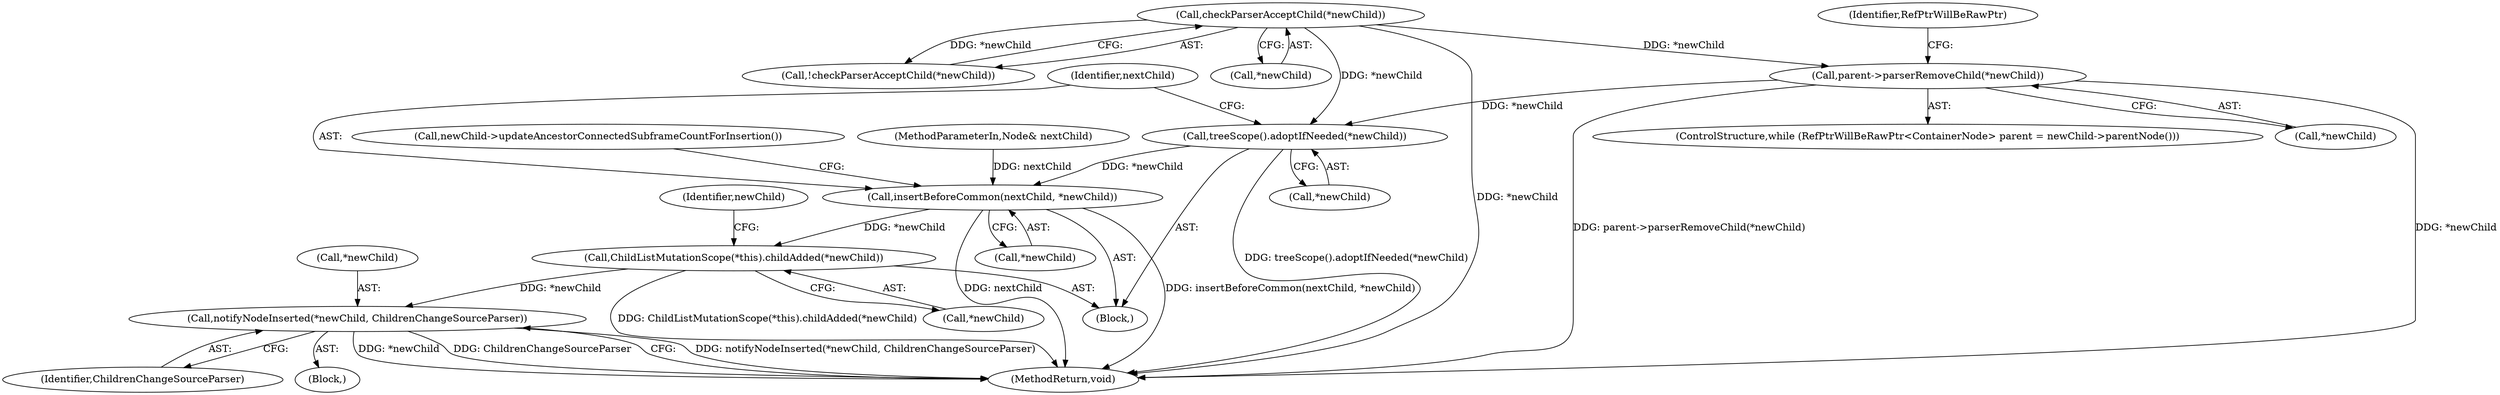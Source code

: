 digraph "0_Chrome_c71a21e6dda9025c2bf823c5aab791c2ae8cdfc2@API" {
"1000143" [label="(Call,parent->parserRemoveChild(*newChild))"];
"1000130" [label="(Call,checkParserAcceptChild(*newChild))"];
"1000161" [label="(Call,treeScope().adoptIfNeeded(*newChild))"];
"1000164" [label="(Call,insertBeforeCommon(nextChild, *newChild))"];
"1000169" [label="(Call,ChildListMutationScope(*this).childAdded(*newChild))"];
"1000172" [label="(Call,notifyNodeInserted(*newChild, ChildrenChangeSourceParser))"];
"1000166" [label="(Call,*newChild)"];
"1000175" [label="(Identifier,ChildrenChangeSourceParser)"];
"1000130" [label="(Call,checkParserAcceptChild(*newChild))"];
"1000143" [label="(Call,parent->parserRemoveChild(*newChild))"];
"1000104" [label="(Block,)"];
"1000165" [label="(Identifier,nextChild)"];
"1000161" [label="(Call,treeScope().adoptIfNeeded(*newChild))"];
"1000164" [label="(Call,insertBeforeCommon(nextChild, *newChild))"];
"1000138" [label="(Identifier,RefPtrWillBeRawPtr)"];
"1000135" [label="(ControlStructure,while (RefPtrWillBeRawPtr<ContainerNode> parent = newChild->parentNode()))"];
"1000169" [label="(Call,ChildListMutationScope(*this).childAdded(*newChild))"];
"1000129" [label="(Call,!checkParserAcceptChild(*newChild))"];
"1000131" [label="(Call,*newChild)"];
"1000162" [label="(Call,*newChild)"];
"1000168" [label="(Call,newChild->updateAncestorConnectedSubframeCountForInsertion())"];
"1000103" [label="(MethodParameterIn,Node& nextChild)"];
"1000176" [label="(MethodReturn,void)"];
"1000170" [label="(Call,*newChild)"];
"1000174" [label="(Identifier,newChild)"];
"1000173" [label="(Call,*newChild)"];
"1000158" [label="(Block,)"];
"1000172" [label="(Call,notifyNodeInserted(*newChild, ChildrenChangeSourceParser))"];
"1000144" [label="(Call,*newChild)"];
"1000143" -> "1000135"  [label="AST: "];
"1000143" -> "1000144"  [label="CFG: "];
"1000144" -> "1000143"  [label="AST: "];
"1000138" -> "1000143"  [label="CFG: "];
"1000143" -> "1000176"  [label="DDG: *newChild"];
"1000143" -> "1000176"  [label="DDG: parent->parserRemoveChild(*newChild)"];
"1000130" -> "1000143"  [label="DDG: *newChild"];
"1000143" -> "1000161"  [label="DDG: *newChild"];
"1000130" -> "1000129"  [label="AST: "];
"1000130" -> "1000131"  [label="CFG: "];
"1000131" -> "1000130"  [label="AST: "];
"1000129" -> "1000130"  [label="CFG: "];
"1000130" -> "1000176"  [label="DDG: *newChild"];
"1000130" -> "1000129"  [label="DDG: *newChild"];
"1000130" -> "1000161"  [label="DDG: *newChild"];
"1000161" -> "1000158"  [label="AST: "];
"1000161" -> "1000162"  [label="CFG: "];
"1000162" -> "1000161"  [label="AST: "];
"1000165" -> "1000161"  [label="CFG: "];
"1000161" -> "1000176"  [label="DDG: treeScope().adoptIfNeeded(*newChild)"];
"1000161" -> "1000164"  [label="DDG: *newChild"];
"1000164" -> "1000158"  [label="AST: "];
"1000164" -> "1000166"  [label="CFG: "];
"1000165" -> "1000164"  [label="AST: "];
"1000166" -> "1000164"  [label="AST: "];
"1000168" -> "1000164"  [label="CFG: "];
"1000164" -> "1000176"  [label="DDG: insertBeforeCommon(nextChild, *newChild)"];
"1000164" -> "1000176"  [label="DDG: nextChild"];
"1000103" -> "1000164"  [label="DDG: nextChild"];
"1000164" -> "1000169"  [label="DDG: *newChild"];
"1000169" -> "1000158"  [label="AST: "];
"1000169" -> "1000170"  [label="CFG: "];
"1000170" -> "1000169"  [label="AST: "];
"1000174" -> "1000169"  [label="CFG: "];
"1000169" -> "1000176"  [label="DDG: ChildListMutationScope(*this).childAdded(*newChild)"];
"1000169" -> "1000172"  [label="DDG: *newChild"];
"1000172" -> "1000104"  [label="AST: "];
"1000172" -> "1000175"  [label="CFG: "];
"1000173" -> "1000172"  [label="AST: "];
"1000175" -> "1000172"  [label="AST: "];
"1000176" -> "1000172"  [label="CFG: "];
"1000172" -> "1000176"  [label="DDG: notifyNodeInserted(*newChild, ChildrenChangeSourceParser)"];
"1000172" -> "1000176"  [label="DDG: *newChild"];
"1000172" -> "1000176"  [label="DDG: ChildrenChangeSourceParser"];
}
